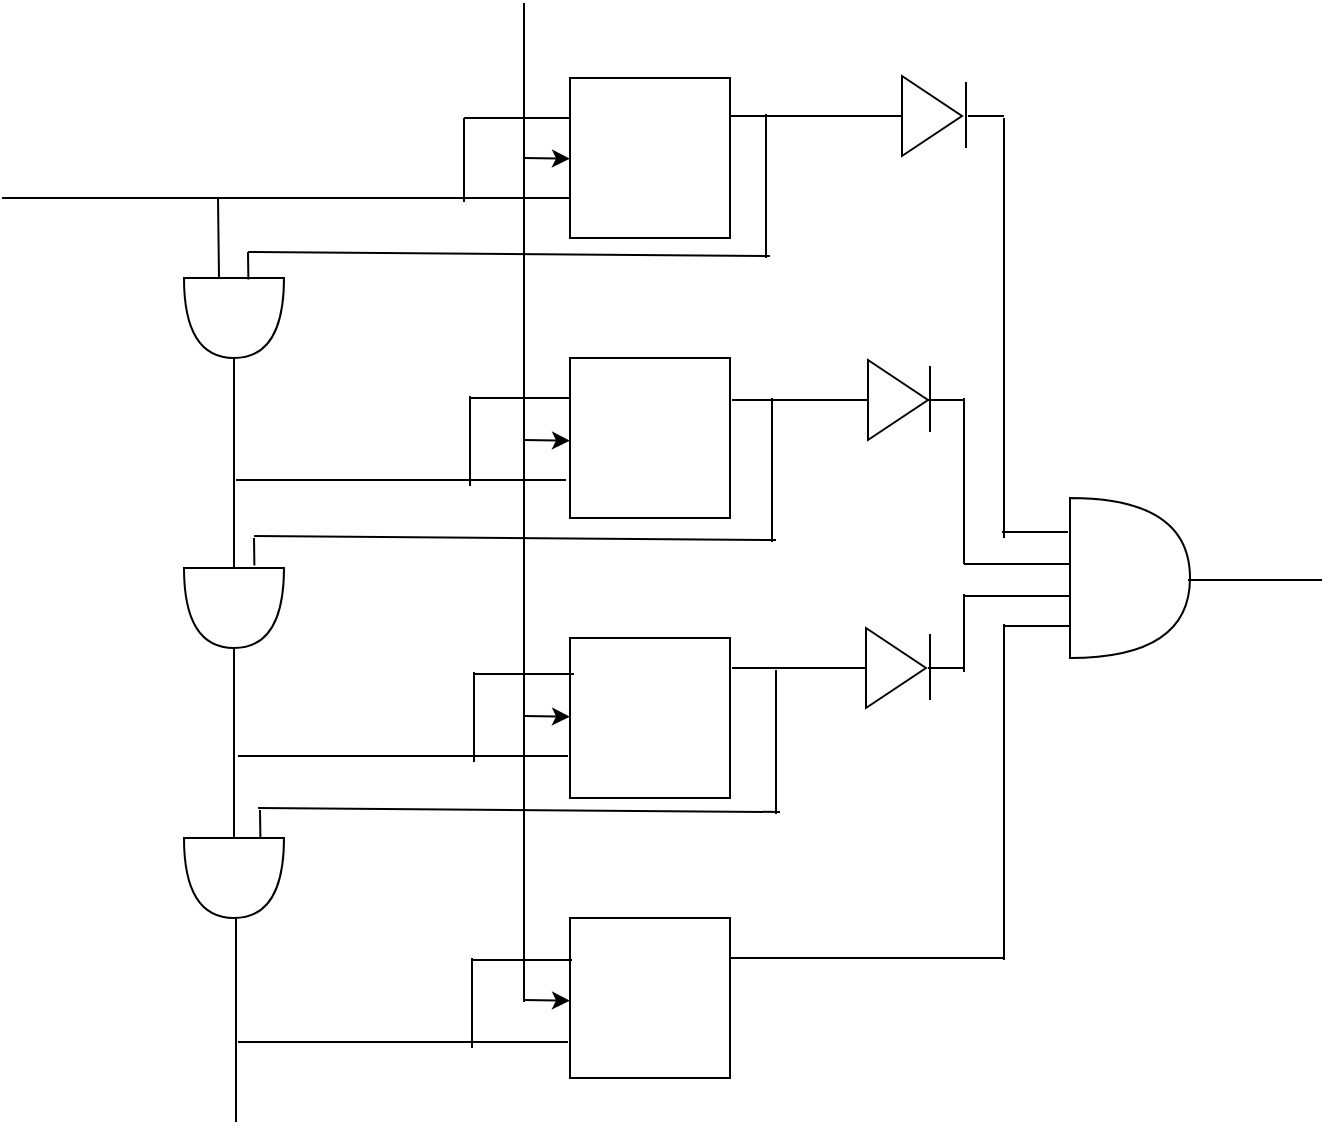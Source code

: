 <mxfile version="15.6.5" type="github">
  <diagram id="dcIV4q6Dwkjhf-kOjsX0" name="Page-1">
    <mxGraphModel dx="859" dy="921" grid="1" gridSize="3" guides="1" tooltips="1" connect="1" arrows="1" fold="1" page="1" pageScale="1" pageWidth="827" pageHeight="1169" math="0" shadow="0">
      <root>
        <mxCell id="0" />
        <mxCell id="1" parent="0" />
        <mxCell id="RyvZ7pvWezRGpDUWubTN-53" value="" style="endArrow=none;html=1;rounded=0;entryX=1;entryY=0.5;entryDx=0;entryDy=0;entryPerimeter=0;exitX=0;exitY=0.5;exitDx=0;exitDy=0;exitPerimeter=0;" edge="1" parent="1">
          <mxGeometry width="50" height="50" relative="1" as="geometry">
            <mxPoint x="156" y="612" as="sourcePoint" />
            <mxPoint x="156" y="507" as="targetPoint" />
          </mxGeometry>
        </mxCell>
        <mxCell id="RyvZ7pvWezRGpDUWubTN-52" value="" style="endArrow=none;html=1;rounded=0;entryX=1;entryY=0.5;entryDx=0;entryDy=0;entryPerimeter=0;exitX=0;exitY=0.5;exitDx=0;exitDy=0;exitPerimeter=0;" edge="1" parent="1">
          <mxGeometry width="50" height="50" relative="1" as="geometry">
            <mxPoint x="155" y="480" as="sourcePoint" />
            <mxPoint x="155" y="375" as="targetPoint" />
          </mxGeometry>
        </mxCell>
        <mxCell id="RyvZ7pvWezRGpDUWubTN-1" value="" style="whiteSpace=wrap;html=1;aspect=fixed;" vertex="1" parent="1">
          <mxGeometry x="323" y="90" width="80" height="80" as="geometry" />
        </mxCell>
        <mxCell id="RyvZ7pvWezRGpDUWubTN-2" value="" style="whiteSpace=wrap;html=1;aspect=fixed;" vertex="1" parent="1">
          <mxGeometry x="323" y="230" width="80" height="80" as="geometry" />
        </mxCell>
        <mxCell id="RyvZ7pvWezRGpDUWubTN-3" value="" style="whiteSpace=wrap;html=1;aspect=fixed;" vertex="1" parent="1">
          <mxGeometry x="323" y="370" width="80" height="80" as="geometry" />
        </mxCell>
        <mxCell id="RyvZ7pvWezRGpDUWubTN-4" value="" style="whiteSpace=wrap;html=1;aspect=fixed;" vertex="1" parent="1">
          <mxGeometry x="323" y="510" width="80" height="80" as="geometry" />
        </mxCell>
        <mxCell id="RyvZ7pvWezRGpDUWubTN-5" value="" style="shape=or;whiteSpace=wrap;html=1;" vertex="1" parent="1">
          <mxGeometry x="573" y="300" width="60" height="80" as="geometry" />
        </mxCell>
        <mxCell id="RyvZ7pvWezRGpDUWubTN-7" value="" style="shape=or;whiteSpace=wrap;html=1;direction=south;" vertex="1" parent="1">
          <mxGeometry x="130" y="190" width="50" height="40" as="geometry" />
        </mxCell>
        <mxCell id="RyvZ7pvWezRGpDUWubTN-9" value="" style="shape=or;whiteSpace=wrap;html=1;direction=south;" vertex="1" parent="1">
          <mxGeometry x="130" y="335" width="50" height="40" as="geometry" />
        </mxCell>
        <mxCell id="RyvZ7pvWezRGpDUWubTN-10" value="" style="shape=or;whiteSpace=wrap;html=1;direction=south;" vertex="1" parent="1">
          <mxGeometry x="130" y="470" width="50" height="40" as="geometry" />
        </mxCell>
        <mxCell id="RyvZ7pvWezRGpDUWubTN-12" value="" style="triangle;whiteSpace=wrap;html=1;" vertex="1" parent="1">
          <mxGeometry x="489" y="89" width="30" height="40" as="geometry" />
        </mxCell>
        <mxCell id="RyvZ7pvWezRGpDUWubTN-15" value="" style="endArrow=none;html=1;rounded=0;entryX=1;entryY=0.25;entryDx=0;entryDy=0;exitX=0;exitY=0.5;exitDx=0;exitDy=0;" edge="1" parent="1" source="RyvZ7pvWezRGpDUWubTN-12">
          <mxGeometry width="50" height="50" relative="1" as="geometry">
            <mxPoint x="490" y="119" as="sourcePoint" />
            <mxPoint x="403" y="109" as="targetPoint" />
          </mxGeometry>
        </mxCell>
        <mxCell id="RyvZ7pvWezRGpDUWubTN-16" value="" style="endArrow=none;html=1;rounded=0;" edge="1" parent="1">
          <mxGeometry width="50" height="50" relative="1" as="geometry">
            <mxPoint x="521" y="125" as="sourcePoint" />
            <mxPoint x="521" y="92" as="targetPoint" />
          </mxGeometry>
        </mxCell>
        <mxCell id="RyvZ7pvWezRGpDUWubTN-17" value="" style="endArrow=none;html=1;rounded=0;entryX=1;entryY=0.25;entryDx=0;entryDy=0;" edge="1" parent="1">
          <mxGeometry width="50" height="50" relative="1" as="geometry">
            <mxPoint x="540" y="109" as="sourcePoint" />
            <mxPoint x="522" y="109" as="targetPoint" />
          </mxGeometry>
        </mxCell>
        <mxCell id="RyvZ7pvWezRGpDUWubTN-22" value="" style="triangle;whiteSpace=wrap;html=1;" vertex="1" parent="1">
          <mxGeometry x="472" y="231" width="30" height="40" as="geometry" />
        </mxCell>
        <mxCell id="RyvZ7pvWezRGpDUWubTN-23" value="" style="endArrow=none;html=1;rounded=0;entryX=1;entryY=0.25;entryDx=0;entryDy=0;exitX=0;exitY=0.5;exitDx=0;exitDy=0;" edge="1" parent="1" source="RyvZ7pvWezRGpDUWubTN-22">
          <mxGeometry width="50" height="50" relative="1" as="geometry">
            <mxPoint x="491" y="261" as="sourcePoint" />
            <mxPoint x="404" y="251" as="targetPoint" />
          </mxGeometry>
        </mxCell>
        <mxCell id="RyvZ7pvWezRGpDUWubTN-24" value="" style="endArrow=none;html=1;rounded=0;" edge="1" parent="1">
          <mxGeometry width="50" height="50" relative="1" as="geometry">
            <mxPoint x="503" y="267" as="sourcePoint" />
            <mxPoint x="503" y="234" as="targetPoint" />
          </mxGeometry>
        </mxCell>
        <mxCell id="RyvZ7pvWezRGpDUWubTN-25" value="" style="endArrow=none;html=1;rounded=0;entryX=1;entryY=0.25;entryDx=0;entryDy=0;" edge="1" parent="1">
          <mxGeometry width="50" height="50" relative="1" as="geometry">
            <mxPoint x="520" y="251" as="sourcePoint" />
            <mxPoint x="502" y="251" as="targetPoint" />
          </mxGeometry>
        </mxCell>
        <mxCell id="RyvZ7pvWezRGpDUWubTN-26" value="" style="triangle;whiteSpace=wrap;html=1;" vertex="1" parent="1">
          <mxGeometry x="471" y="365" width="30" height="40" as="geometry" />
        </mxCell>
        <mxCell id="RyvZ7pvWezRGpDUWubTN-27" value="" style="endArrow=none;html=1;rounded=0;entryX=1;entryY=0.25;entryDx=0;entryDy=0;exitX=0;exitY=0.5;exitDx=0;exitDy=0;" edge="1" parent="1" source="RyvZ7pvWezRGpDUWubTN-26">
          <mxGeometry width="50" height="50" relative="1" as="geometry">
            <mxPoint x="491" y="395" as="sourcePoint" />
            <mxPoint x="404" y="385" as="targetPoint" />
          </mxGeometry>
        </mxCell>
        <mxCell id="RyvZ7pvWezRGpDUWubTN-28" value="" style="endArrow=none;html=1;rounded=0;" edge="1" parent="1">
          <mxGeometry width="50" height="50" relative="1" as="geometry">
            <mxPoint x="503" y="401" as="sourcePoint" />
            <mxPoint x="503" y="368" as="targetPoint" />
          </mxGeometry>
        </mxCell>
        <mxCell id="RyvZ7pvWezRGpDUWubTN-29" value="" style="endArrow=none;html=1;rounded=0;entryX=1;entryY=0.25;entryDx=0;entryDy=0;" edge="1" parent="1">
          <mxGeometry width="50" height="50" relative="1" as="geometry">
            <mxPoint x="520" y="385" as="sourcePoint" />
            <mxPoint x="502" y="385" as="targetPoint" />
          </mxGeometry>
        </mxCell>
        <mxCell id="RyvZ7pvWezRGpDUWubTN-30" value="" style="endArrow=none;html=1;rounded=0;" edge="1" parent="1">
          <mxGeometry width="50" height="50" relative="1" as="geometry">
            <mxPoint x="540" y="320" as="sourcePoint" />
            <mxPoint x="540" y="110" as="targetPoint" />
          </mxGeometry>
        </mxCell>
        <mxCell id="RyvZ7pvWezRGpDUWubTN-31" value="" style="endArrow=none;html=1;rounded=0;exitX=0;exitY=0.25;exitDx=0;exitDy=0;exitPerimeter=0;" edge="1" parent="1">
          <mxGeometry width="50" height="50" relative="1" as="geometry">
            <mxPoint x="572" y="317" as="sourcePoint" />
            <mxPoint x="539" y="317" as="targetPoint" />
          </mxGeometry>
        </mxCell>
        <mxCell id="RyvZ7pvWezRGpDUWubTN-32" value="" style="endArrow=none;html=1;rounded=0;exitX=0;exitY=0.25;exitDx=0;exitDy=0;exitPerimeter=0;" edge="1" parent="1">
          <mxGeometry width="50" height="50" relative="1" as="geometry">
            <mxPoint x="573" y="333" as="sourcePoint" />
            <mxPoint x="520" y="333" as="targetPoint" />
          </mxGeometry>
        </mxCell>
        <mxCell id="RyvZ7pvWezRGpDUWubTN-33" value="" style="endArrow=none;html=1;rounded=0;exitX=0;exitY=0.25;exitDx=0;exitDy=0;exitPerimeter=0;" edge="1" parent="1">
          <mxGeometry width="50" height="50" relative="1" as="geometry">
            <mxPoint x="573" y="349" as="sourcePoint" />
            <mxPoint x="520" y="349" as="targetPoint" />
          </mxGeometry>
        </mxCell>
        <mxCell id="RyvZ7pvWezRGpDUWubTN-34" value="" style="endArrow=none;html=1;rounded=0;exitX=0;exitY=0.25;exitDx=0;exitDy=0;exitPerimeter=0;" edge="1" parent="1">
          <mxGeometry width="50" height="50" relative="1" as="geometry">
            <mxPoint x="573" y="364" as="sourcePoint" />
            <mxPoint x="540" y="364" as="targetPoint" />
          </mxGeometry>
        </mxCell>
        <mxCell id="RyvZ7pvWezRGpDUWubTN-35" value="" style="endArrow=none;html=1;rounded=0;" edge="1" parent="1">
          <mxGeometry width="50" height="50" relative="1" as="geometry">
            <mxPoint x="520" y="333" as="sourcePoint" />
            <mxPoint x="520" y="250" as="targetPoint" />
          </mxGeometry>
        </mxCell>
        <mxCell id="RyvZ7pvWezRGpDUWubTN-36" value="" style="endArrow=none;html=1;rounded=0;" edge="1" parent="1">
          <mxGeometry width="50" height="50" relative="1" as="geometry">
            <mxPoint x="520" y="387" as="sourcePoint" />
            <mxPoint x="520" y="348" as="targetPoint" />
          </mxGeometry>
        </mxCell>
        <mxCell id="RyvZ7pvWezRGpDUWubTN-37" value="" style="endArrow=none;html=1;rounded=0;" edge="1" parent="1">
          <mxGeometry width="50" height="50" relative="1" as="geometry">
            <mxPoint x="540" y="531" as="sourcePoint" />
            <mxPoint x="540" y="363" as="targetPoint" />
          </mxGeometry>
        </mxCell>
        <mxCell id="RyvZ7pvWezRGpDUWubTN-38" value="" style="endArrow=none;html=1;rounded=0;exitX=1;exitY=0.25;exitDx=0;exitDy=0;" edge="1" parent="1" source="RyvZ7pvWezRGpDUWubTN-4">
          <mxGeometry width="50" height="50" relative="1" as="geometry">
            <mxPoint x="537" y="488" as="sourcePoint" />
            <mxPoint x="540" y="530" as="targetPoint" />
          </mxGeometry>
        </mxCell>
        <mxCell id="RyvZ7pvWezRGpDUWubTN-39" value="" style="endArrow=none;html=1;rounded=0;exitX=0;exitY=0.75;exitDx=0;exitDy=0;" edge="1" parent="1" source="RyvZ7pvWezRGpDUWubTN-1">
          <mxGeometry width="50" height="50" relative="1" as="geometry">
            <mxPoint x="486" y="446" as="sourcePoint" />
            <mxPoint x="39" y="150" as="targetPoint" />
          </mxGeometry>
        </mxCell>
        <mxCell id="RyvZ7pvWezRGpDUWubTN-40" value="" style="endArrow=none;html=1;rounded=0;" edge="1" parent="1">
          <mxGeometry width="50" height="50" relative="1" as="geometry">
            <mxPoint x="423" y="179" as="sourcePoint" />
            <mxPoint x="162" y="177" as="targetPoint" />
          </mxGeometry>
        </mxCell>
        <mxCell id="RyvZ7pvWezRGpDUWubTN-41" value="" style="endArrow=none;html=1;rounded=0;" edge="1" parent="1">
          <mxGeometry width="50" height="50" relative="1" as="geometry">
            <mxPoint x="421" y="180" as="sourcePoint" />
            <mxPoint x="421" y="108" as="targetPoint" />
          </mxGeometry>
        </mxCell>
        <mxCell id="RyvZ7pvWezRGpDUWubTN-42" value="" style="endArrow=none;html=1;rounded=0;exitX=0.018;exitY=0.356;exitDx=0;exitDy=0;exitPerimeter=0;" edge="1" parent="1" source="RyvZ7pvWezRGpDUWubTN-7">
          <mxGeometry width="50" height="50" relative="1" as="geometry">
            <mxPoint x="164.5" y="190" as="sourcePoint" />
            <mxPoint x="162" y="177" as="targetPoint" />
          </mxGeometry>
        </mxCell>
        <mxCell id="RyvZ7pvWezRGpDUWubTN-43" value="" style="endArrow=none;html=1;rounded=0;" edge="1" parent="1">
          <mxGeometry width="50" height="50" relative="1" as="geometry">
            <mxPoint x="426" y="321" as="sourcePoint" />
            <mxPoint x="165" y="319" as="targetPoint" />
          </mxGeometry>
        </mxCell>
        <mxCell id="RyvZ7pvWezRGpDUWubTN-44" value="" style="endArrow=none;html=1;rounded=0;" edge="1" parent="1">
          <mxGeometry width="50" height="50" relative="1" as="geometry">
            <mxPoint x="424" y="322" as="sourcePoint" />
            <mxPoint x="424" y="250.0" as="targetPoint" />
          </mxGeometry>
        </mxCell>
        <mxCell id="RyvZ7pvWezRGpDUWubTN-45" value="" style="endArrow=none;html=1;rounded=0;" edge="1" parent="1">
          <mxGeometry width="50" height="50" relative="1" as="geometry">
            <mxPoint x="428" y="457" as="sourcePoint" />
            <mxPoint x="167" y="455" as="targetPoint" />
          </mxGeometry>
        </mxCell>
        <mxCell id="RyvZ7pvWezRGpDUWubTN-46" value="" style="endArrow=none;html=1;rounded=0;" edge="1" parent="1">
          <mxGeometry width="50" height="50" relative="1" as="geometry">
            <mxPoint x="426" y="458" as="sourcePoint" />
            <mxPoint x="426" y="386.0" as="targetPoint" />
          </mxGeometry>
        </mxCell>
        <mxCell id="RyvZ7pvWezRGpDUWubTN-47" value="" style="endArrow=none;html=1;rounded=0;exitX=0.018;exitY=0.356;exitDx=0;exitDy=0;exitPerimeter=0;" edge="1" parent="1">
          <mxGeometry width="50" height="50" relative="1" as="geometry">
            <mxPoint x="165.2" y="333.72" as="sourcePoint" />
            <mxPoint x="165" y="320" as="targetPoint" />
          </mxGeometry>
        </mxCell>
        <mxCell id="RyvZ7pvWezRGpDUWubTN-48" value="" style="endArrow=none;html=1;rounded=0;exitX=0.018;exitY=0.356;exitDx=0;exitDy=0;exitPerimeter=0;" edge="1" parent="1">
          <mxGeometry width="50" height="50" relative="1" as="geometry">
            <mxPoint x="168.2" y="469.72" as="sourcePoint" />
            <mxPoint x="168" y="456" as="targetPoint" />
          </mxGeometry>
        </mxCell>
        <mxCell id="RyvZ7pvWezRGpDUWubTN-49" value="" style="endArrow=none;html=1;rounded=0;entryX=0;entryY=0.75;entryDx=0;entryDy=0;entryPerimeter=0;" edge="1" parent="1">
          <mxGeometry width="50" height="50" relative="1" as="geometry">
            <mxPoint x="147" y="150" as="sourcePoint" />
            <mxPoint x="147.5" y="190" as="targetPoint" />
          </mxGeometry>
        </mxCell>
        <mxCell id="RyvZ7pvWezRGpDUWubTN-50" value="" style="endArrow=none;html=1;rounded=0;entryX=1;entryY=0.5;entryDx=0;entryDy=0;entryPerimeter=0;exitX=0;exitY=0.5;exitDx=0;exitDy=0;exitPerimeter=0;" edge="1" parent="1" source="RyvZ7pvWezRGpDUWubTN-9" target="RyvZ7pvWezRGpDUWubTN-7">
          <mxGeometry width="50" height="50" relative="1" as="geometry">
            <mxPoint x="375" y="494" as="sourcePoint" />
            <mxPoint x="425" y="444" as="targetPoint" />
          </mxGeometry>
        </mxCell>
        <mxCell id="RyvZ7pvWezRGpDUWubTN-54" value="" style="endArrow=none;html=1;rounded=0;entryX=0;entryY=0.25;entryDx=0;entryDy=0;" edge="1" parent="1" target="RyvZ7pvWezRGpDUWubTN-1">
          <mxGeometry width="50" height="50" relative="1" as="geometry">
            <mxPoint x="270" y="110" as="sourcePoint" />
            <mxPoint x="425" y="444" as="targetPoint" />
          </mxGeometry>
        </mxCell>
        <mxCell id="RyvZ7pvWezRGpDUWubTN-55" value="" style="endArrow=none;html=1;rounded=0;" edge="1" parent="1">
          <mxGeometry width="50" height="50" relative="1" as="geometry">
            <mxPoint x="270" y="152" as="sourcePoint" />
            <mxPoint x="270" y="110" as="targetPoint" />
          </mxGeometry>
        </mxCell>
        <mxCell id="RyvZ7pvWezRGpDUWubTN-56" value="" style="endArrow=none;html=1;rounded=0;exitX=0;exitY=0.25;exitDx=0;exitDy=0;" edge="1" parent="1" source="RyvZ7pvWezRGpDUWubTN-2">
          <mxGeometry width="50" height="50" relative="1" as="geometry">
            <mxPoint x="342" y="434" as="sourcePoint" />
            <mxPoint x="273" y="250" as="targetPoint" />
          </mxGeometry>
        </mxCell>
        <mxCell id="RyvZ7pvWezRGpDUWubTN-57" value="" style="endArrow=none;html=1;rounded=0;" edge="1" parent="1">
          <mxGeometry width="50" height="50" relative="1" as="geometry">
            <mxPoint x="273" y="294" as="sourcePoint" />
            <mxPoint x="273" y="249" as="targetPoint" />
          </mxGeometry>
        </mxCell>
        <mxCell id="RyvZ7pvWezRGpDUWubTN-58" value="" style="endArrow=none;html=1;rounded=0;" edge="1" parent="1">
          <mxGeometry width="50" height="50" relative="1" as="geometry">
            <mxPoint x="156" y="291" as="sourcePoint" />
            <mxPoint x="321" y="291" as="targetPoint" />
          </mxGeometry>
        </mxCell>
        <mxCell id="RyvZ7pvWezRGpDUWubTN-59" value="" style="endArrow=none;html=1;rounded=0;exitX=0;exitY=0.25;exitDx=0;exitDy=0;" edge="1" parent="1">
          <mxGeometry width="50" height="50" relative="1" as="geometry">
            <mxPoint x="325" y="388" as="sourcePoint" />
            <mxPoint x="275" y="388" as="targetPoint" />
          </mxGeometry>
        </mxCell>
        <mxCell id="RyvZ7pvWezRGpDUWubTN-60" value="" style="endArrow=none;html=1;rounded=0;" edge="1" parent="1">
          <mxGeometry width="50" height="50" relative="1" as="geometry">
            <mxPoint x="275" y="432" as="sourcePoint" />
            <mxPoint x="275" y="387" as="targetPoint" />
          </mxGeometry>
        </mxCell>
        <mxCell id="RyvZ7pvWezRGpDUWubTN-61" value="" style="endArrow=none;html=1;rounded=0;" edge="1" parent="1">
          <mxGeometry width="50" height="50" relative="1" as="geometry">
            <mxPoint x="157" y="429" as="sourcePoint" />
            <mxPoint x="322" y="429" as="targetPoint" />
          </mxGeometry>
        </mxCell>
        <mxCell id="RyvZ7pvWezRGpDUWubTN-62" value="" style="endArrow=none;html=1;rounded=0;exitX=0;exitY=0.25;exitDx=0;exitDy=0;" edge="1" parent="1">
          <mxGeometry width="50" height="50" relative="1" as="geometry">
            <mxPoint x="324" y="531" as="sourcePoint" />
            <mxPoint x="274" y="531" as="targetPoint" />
          </mxGeometry>
        </mxCell>
        <mxCell id="RyvZ7pvWezRGpDUWubTN-63" value="" style="endArrow=none;html=1;rounded=0;" edge="1" parent="1">
          <mxGeometry width="50" height="50" relative="1" as="geometry">
            <mxPoint x="274" y="575" as="sourcePoint" />
            <mxPoint x="274" y="530" as="targetPoint" />
          </mxGeometry>
        </mxCell>
        <mxCell id="RyvZ7pvWezRGpDUWubTN-64" value="" style="endArrow=none;html=1;rounded=0;" edge="1" parent="1">
          <mxGeometry width="50" height="50" relative="1" as="geometry">
            <mxPoint x="157" y="572" as="sourcePoint" />
            <mxPoint x="322" y="572" as="targetPoint" />
          </mxGeometry>
        </mxCell>
        <mxCell id="RyvZ7pvWezRGpDUWubTN-65" value="" style="endArrow=none;html=1;rounded=0;" edge="1" parent="1">
          <mxGeometry width="50" height="50" relative="1" as="geometry">
            <mxPoint x="300" y="552" as="sourcePoint" />
            <mxPoint x="300" y="52.455" as="targetPoint" />
          </mxGeometry>
        </mxCell>
        <mxCell id="RyvZ7pvWezRGpDUWubTN-67" value="" style="endArrow=classic;html=1;rounded=0;" edge="1" parent="1">
          <mxGeometry width="50" height="50" relative="1" as="geometry">
            <mxPoint x="300" y="551" as="sourcePoint" />
            <mxPoint x="323" y="551.365" as="targetPoint" />
          </mxGeometry>
        </mxCell>
        <mxCell id="RyvZ7pvWezRGpDUWubTN-68" value="" style="endArrow=classic;html=1;rounded=0;" edge="1" parent="1">
          <mxGeometry width="50" height="50" relative="1" as="geometry">
            <mxPoint x="300" y="409" as="sourcePoint" />
            <mxPoint x="323" y="409.365" as="targetPoint" />
          </mxGeometry>
        </mxCell>
        <mxCell id="RyvZ7pvWezRGpDUWubTN-69" value="" style="endArrow=classic;html=1;rounded=0;" edge="1" parent="1">
          <mxGeometry width="50" height="50" relative="1" as="geometry">
            <mxPoint x="300" y="271" as="sourcePoint" />
            <mxPoint x="323" y="271.365" as="targetPoint" />
          </mxGeometry>
        </mxCell>
        <mxCell id="RyvZ7pvWezRGpDUWubTN-70" value="" style="endArrow=classic;html=1;rounded=0;" edge="1" parent="1">
          <mxGeometry width="50" height="50" relative="1" as="geometry">
            <mxPoint x="300" y="130" as="sourcePoint" />
            <mxPoint x="323" y="130.365" as="targetPoint" />
          </mxGeometry>
        </mxCell>
        <mxCell id="RyvZ7pvWezRGpDUWubTN-71" value="" style="endArrow=none;html=1;rounded=0;entryX=1;entryY=0.25;entryDx=0;entryDy=0;exitX=0;exitY=0.5;exitDx=0;exitDy=0;" edge="1" parent="1">
          <mxGeometry width="50" height="50" relative="1" as="geometry">
            <mxPoint x="699.0" y="341" as="sourcePoint" />
            <mxPoint x="632" y="341" as="targetPoint" />
          </mxGeometry>
        </mxCell>
      </root>
    </mxGraphModel>
  </diagram>
</mxfile>
